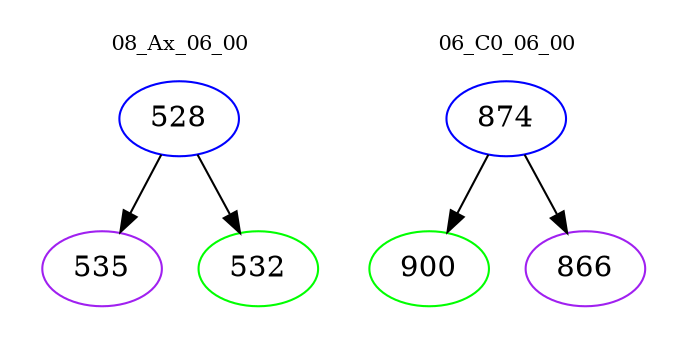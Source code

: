 digraph{
subgraph cluster_0 {
color = white
label = "08_Ax_06_00";
fontsize=10;
T0_528 [label="528", color="blue"]
T0_528 -> T0_535 [color="black"]
T0_535 [label="535", color="purple"]
T0_528 -> T0_532 [color="black"]
T0_532 [label="532", color="green"]
}
subgraph cluster_1 {
color = white
label = "06_C0_06_00";
fontsize=10;
T1_874 [label="874", color="blue"]
T1_874 -> T1_900 [color="black"]
T1_900 [label="900", color="green"]
T1_874 -> T1_866 [color="black"]
T1_866 [label="866", color="purple"]
}
}
